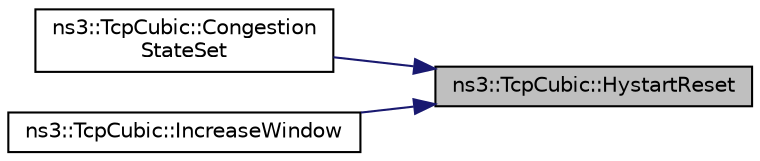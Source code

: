 digraph "ns3::TcpCubic::HystartReset"
{
 // LATEX_PDF_SIZE
  edge [fontname="Helvetica",fontsize="10",labelfontname="Helvetica",labelfontsize="10"];
  node [fontname="Helvetica",fontsize="10",shape=record];
  rankdir="RL";
  Node1 [label="ns3::TcpCubic::HystartReset",height=0.2,width=0.4,color="black", fillcolor="grey75", style="filled", fontcolor="black",tooltip="Reset HyStart parameters."];
  Node1 -> Node2 [dir="back",color="midnightblue",fontsize="10",style="solid",fontname="Helvetica"];
  Node2 [label="ns3::TcpCubic::Congestion\lStateSet",height=0.2,width=0.4,color="black", fillcolor="white", style="filled",URL="$classns3_1_1_tcp_cubic.html#ad7a054cf9c9ebe790d0c347afb1d5193",tooltip="Trigger events/calculations specific to a congestion state."];
  Node1 -> Node3 [dir="back",color="midnightblue",fontsize="10",style="solid",fontname="Helvetica"];
  Node3 [label="ns3::TcpCubic::IncreaseWindow",height=0.2,width=0.4,color="black", fillcolor="white", style="filled",URL="$classns3_1_1_tcp_cubic.html#a34659bfac2129d0c100d96e8ce7b24cd",tooltip="Congestion avoidance algorithm implementation."];
}

